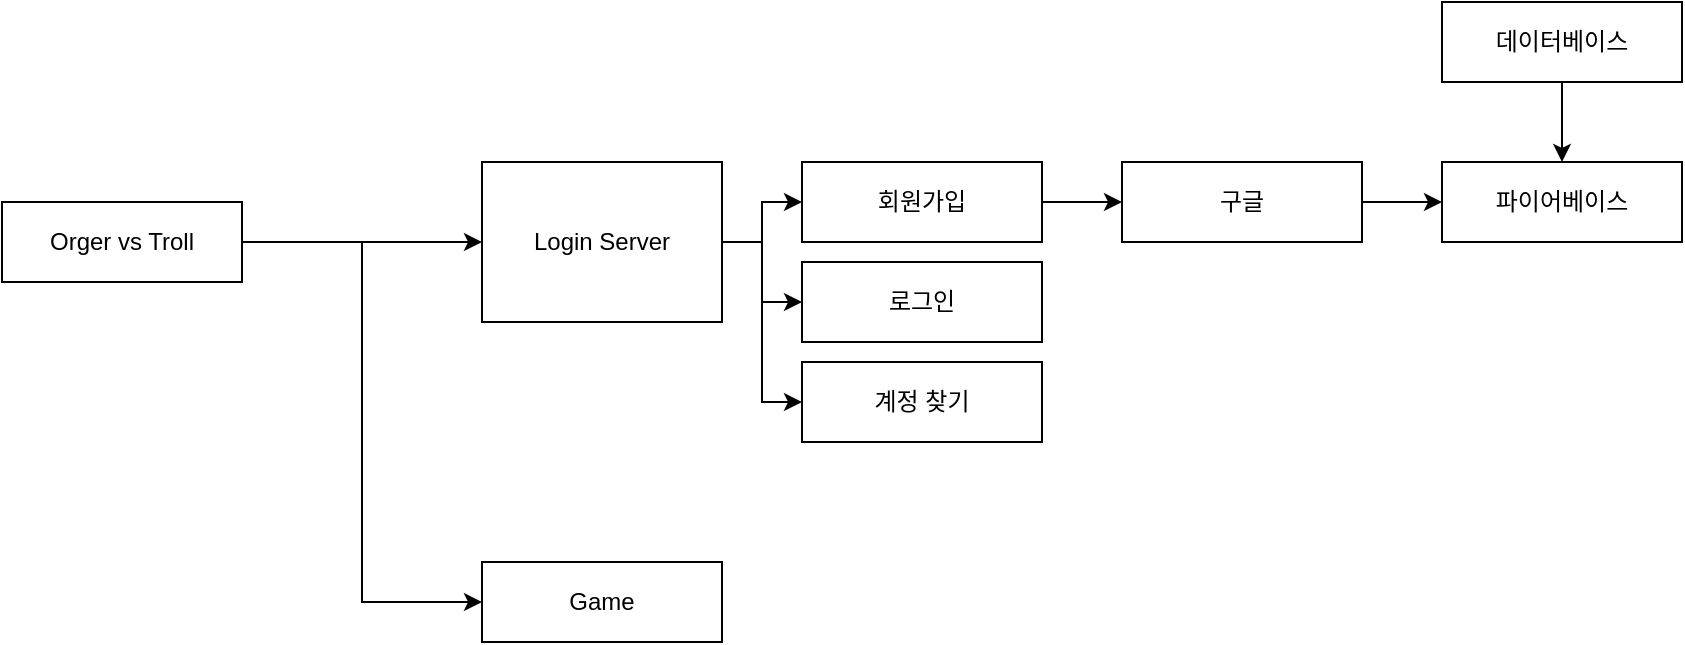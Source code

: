 <mxfile version="21.3.7" type="github">
  <diagram id="C5RBs43oDa-KdzZeNtuy" name="Page-1">
    <mxGraphModel dx="1434" dy="756" grid="1" gridSize="10" guides="1" tooltips="1" connect="1" arrows="1" fold="1" page="1" pageScale="1" pageWidth="827" pageHeight="1169" math="0" shadow="0">
      <root>
        <mxCell id="WIyWlLk6GJQsqaUBKTNV-0" />
        <mxCell id="WIyWlLk6GJQsqaUBKTNV-1" parent="WIyWlLk6GJQsqaUBKTNV-0" />
        <mxCell id="eu6iZmVDXHD_G9yCicwP-2" style="edgeStyle=orthogonalEdgeStyle;rounded=0;orthogonalLoop=1;jettySize=auto;html=1;exitX=1;exitY=0.5;exitDx=0;exitDy=0;entryX=0;entryY=0.5;entryDx=0;entryDy=0;" edge="1" parent="WIyWlLk6GJQsqaUBKTNV-1" source="eu6iZmVDXHD_G9yCicwP-0" target="eu6iZmVDXHD_G9yCicwP-1">
          <mxGeometry relative="1" as="geometry" />
        </mxCell>
        <mxCell id="eu6iZmVDXHD_G9yCicwP-16" style="edgeStyle=orthogonalEdgeStyle;rounded=0;orthogonalLoop=1;jettySize=auto;html=1;exitX=1;exitY=0.5;exitDx=0;exitDy=0;entryX=0;entryY=0.5;entryDx=0;entryDy=0;" edge="1" parent="WIyWlLk6GJQsqaUBKTNV-1" source="eu6iZmVDXHD_G9yCicwP-0" target="eu6iZmVDXHD_G9yCicwP-15">
          <mxGeometry relative="1" as="geometry" />
        </mxCell>
        <mxCell id="eu6iZmVDXHD_G9yCicwP-0" value="Orger vs Troll" style="rounded=0;whiteSpace=wrap;html=1;" vertex="1" parent="WIyWlLk6GJQsqaUBKTNV-1">
          <mxGeometry x="40" y="140" width="120" height="40" as="geometry" />
        </mxCell>
        <mxCell id="eu6iZmVDXHD_G9yCicwP-5" style="edgeStyle=orthogonalEdgeStyle;rounded=0;orthogonalLoop=1;jettySize=auto;html=1;exitX=1;exitY=0.5;exitDx=0;exitDy=0;entryX=0;entryY=0.5;entryDx=0;entryDy=0;" edge="1" parent="WIyWlLk6GJQsqaUBKTNV-1" source="eu6iZmVDXHD_G9yCicwP-1" target="eu6iZmVDXHD_G9yCicwP-3">
          <mxGeometry relative="1" as="geometry" />
        </mxCell>
        <mxCell id="eu6iZmVDXHD_G9yCicwP-6" style="edgeStyle=orthogonalEdgeStyle;rounded=0;orthogonalLoop=1;jettySize=auto;html=1;exitX=1;exitY=0.5;exitDx=0;exitDy=0;entryX=0;entryY=0.5;entryDx=0;entryDy=0;" edge="1" parent="WIyWlLk6GJQsqaUBKTNV-1" source="eu6iZmVDXHD_G9yCicwP-1" target="eu6iZmVDXHD_G9yCicwP-4">
          <mxGeometry relative="1" as="geometry" />
        </mxCell>
        <mxCell id="eu6iZmVDXHD_G9yCicwP-8" style="edgeStyle=orthogonalEdgeStyle;rounded=0;orthogonalLoop=1;jettySize=auto;html=1;exitX=1;exitY=0.5;exitDx=0;exitDy=0;entryX=0;entryY=0.5;entryDx=0;entryDy=0;" edge="1" parent="WIyWlLk6GJQsqaUBKTNV-1" source="eu6iZmVDXHD_G9yCicwP-1" target="eu6iZmVDXHD_G9yCicwP-7">
          <mxGeometry relative="1" as="geometry" />
        </mxCell>
        <mxCell id="eu6iZmVDXHD_G9yCicwP-1" value="Login Server" style="rounded=0;whiteSpace=wrap;html=1;" vertex="1" parent="WIyWlLk6GJQsqaUBKTNV-1">
          <mxGeometry x="280" y="120" width="120" height="80" as="geometry" />
        </mxCell>
        <mxCell id="eu6iZmVDXHD_G9yCicwP-10" style="edgeStyle=orthogonalEdgeStyle;rounded=0;orthogonalLoop=1;jettySize=auto;html=1;exitX=1;exitY=0.5;exitDx=0;exitDy=0;entryX=0;entryY=0.5;entryDx=0;entryDy=0;" edge="1" parent="WIyWlLk6GJQsqaUBKTNV-1" source="eu6iZmVDXHD_G9yCicwP-3" target="eu6iZmVDXHD_G9yCicwP-9">
          <mxGeometry relative="1" as="geometry" />
        </mxCell>
        <mxCell id="eu6iZmVDXHD_G9yCicwP-3" value="회원가입" style="rounded=0;whiteSpace=wrap;html=1;" vertex="1" parent="WIyWlLk6GJQsqaUBKTNV-1">
          <mxGeometry x="440" y="120" width="120" height="40" as="geometry" />
        </mxCell>
        <mxCell id="eu6iZmVDXHD_G9yCicwP-4" value="로그인" style="rounded=0;whiteSpace=wrap;html=1;" vertex="1" parent="WIyWlLk6GJQsqaUBKTNV-1">
          <mxGeometry x="440" y="170" width="120" height="40" as="geometry" />
        </mxCell>
        <mxCell id="eu6iZmVDXHD_G9yCicwP-7" value="계정 찾기" style="rounded=0;whiteSpace=wrap;html=1;" vertex="1" parent="WIyWlLk6GJQsqaUBKTNV-1">
          <mxGeometry x="440" y="220" width="120" height="40" as="geometry" />
        </mxCell>
        <mxCell id="eu6iZmVDXHD_G9yCicwP-12" style="edgeStyle=orthogonalEdgeStyle;rounded=0;orthogonalLoop=1;jettySize=auto;html=1;exitX=1;exitY=0.5;exitDx=0;exitDy=0;entryX=0;entryY=0.5;entryDx=0;entryDy=0;" edge="1" parent="WIyWlLk6GJQsqaUBKTNV-1" source="eu6iZmVDXHD_G9yCicwP-9" target="eu6iZmVDXHD_G9yCicwP-11">
          <mxGeometry relative="1" as="geometry" />
        </mxCell>
        <mxCell id="eu6iZmVDXHD_G9yCicwP-9" value="구글" style="rounded=0;whiteSpace=wrap;html=1;" vertex="1" parent="WIyWlLk6GJQsqaUBKTNV-1">
          <mxGeometry x="600" y="120" width="120" height="40" as="geometry" />
        </mxCell>
        <mxCell id="eu6iZmVDXHD_G9yCicwP-11" value="파이어베이스" style="rounded=0;whiteSpace=wrap;html=1;" vertex="1" parent="WIyWlLk6GJQsqaUBKTNV-1">
          <mxGeometry x="760" y="120" width="120" height="40" as="geometry" />
        </mxCell>
        <mxCell id="eu6iZmVDXHD_G9yCicwP-14" style="edgeStyle=orthogonalEdgeStyle;rounded=0;orthogonalLoop=1;jettySize=auto;html=1;exitX=0.5;exitY=1;exitDx=0;exitDy=0;entryX=0.5;entryY=0;entryDx=0;entryDy=0;" edge="1" parent="WIyWlLk6GJQsqaUBKTNV-1" source="eu6iZmVDXHD_G9yCicwP-13" target="eu6iZmVDXHD_G9yCicwP-11">
          <mxGeometry relative="1" as="geometry" />
        </mxCell>
        <mxCell id="eu6iZmVDXHD_G9yCicwP-13" value="데이터베이스" style="rounded=0;whiteSpace=wrap;html=1;" vertex="1" parent="WIyWlLk6GJQsqaUBKTNV-1">
          <mxGeometry x="760" y="40" width="120" height="40" as="geometry" />
        </mxCell>
        <mxCell id="eu6iZmVDXHD_G9yCicwP-15" value="Game" style="rounded=0;whiteSpace=wrap;html=1;" vertex="1" parent="WIyWlLk6GJQsqaUBKTNV-1">
          <mxGeometry x="280" y="320" width="120" height="40" as="geometry" />
        </mxCell>
      </root>
    </mxGraphModel>
  </diagram>
</mxfile>
